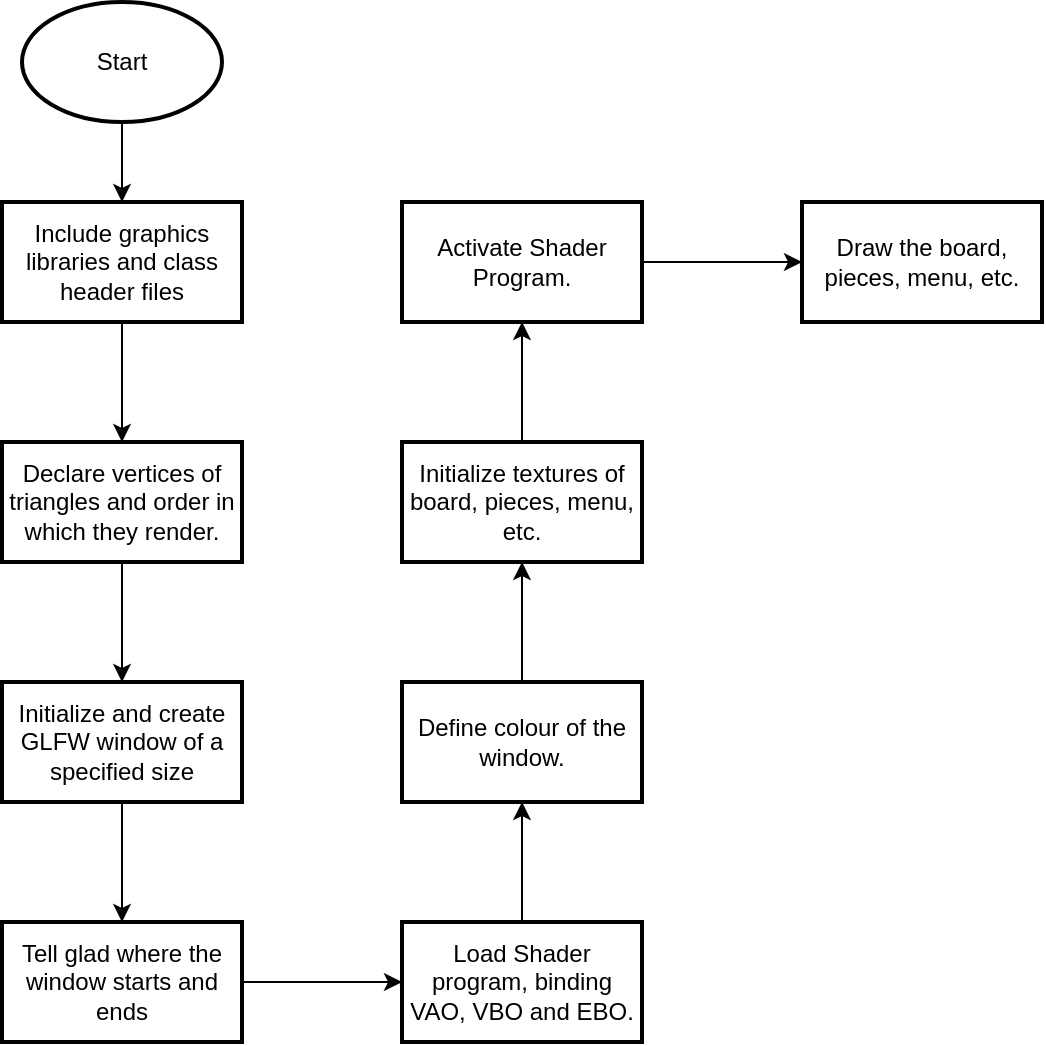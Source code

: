 <mxfile version="16.6.4" type="device"><diagram id="C5RBs43oDa-KdzZeNtuy" name="Page-1"><mxGraphModel dx="942" dy="614" grid="1" gridSize="10" guides="1" tooltips="1" connect="1" arrows="1" fold="1" page="1" pageScale="1" pageWidth="827" pageHeight="1169" math="0" shadow="0"><root><mxCell id="WIyWlLk6GJQsqaUBKTNV-0"/><mxCell id="WIyWlLk6GJQsqaUBKTNV-1" parent="WIyWlLk6GJQsqaUBKTNV-0"/><mxCell id="lKbYDPFfaxCZSBhEsS-b-4" value="" style="edgeStyle=orthogonalEdgeStyle;rounded=0;orthogonalLoop=1;jettySize=auto;html=1;" edge="1" parent="WIyWlLk6GJQsqaUBKTNV-1" source="lKbYDPFfaxCZSBhEsS-b-1" target="lKbYDPFfaxCZSBhEsS-b-3"><mxGeometry relative="1" as="geometry"/></mxCell><mxCell id="lKbYDPFfaxCZSBhEsS-b-1" value="Start" style="strokeWidth=2;html=1;shape=mxgraph.flowchart.start_1;whiteSpace=wrap;" vertex="1" parent="WIyWlLk6GJQsqaUBKTNV-1"><mxGeometry x="90" y="20" width="100" height="60" as="geometry"/></mxCell><mxCell id="lKbYDPFfaxCZSBhEsS-b-6" value="" style="edgeStyle=orthogonalEdgeStyle;rounded=0;orthogonalLoop=1;jettySize=auto;html=1;" edge="1" parent="WIyWlLk6GJQsqaUBKTNV-1" source="lKbYDPFfaxCZSBhEsS-b-3" target="lKbYDPFfaxCZSBhEsS-b-5"><mxGeometry relative="1" as="geometry"/></mxCell><mxCell id="lKbYDPFfaxCZSBhEsS-b-3" value="Include graphics libraries and class header files" style="whiteSpace=wrap;html=1;strokeWidth=2;" vertex="1" parent="WIyWlLk6GJQsqaUBKTNV-1"><mxGeometry x="80" y="120" width="120" height="60" as="geometry"/></mxCell><mxCell id="lKbYDPFfaxCZSBhEsS-b-8" value="" style="edgeStyle=orthogonalEdgeStyle;rounded=0;orthogonalLoop=1;jettySize=auto;html=1;" edge="1" parent="WIyWlLk6GJQsqaUBKTNV-1" source="lKbYDPFfaxCZSBhEsS-b-5" target="lKbYDPFfaxCZSBhEsS-b-7"><mxGeometry relative="1" as="geometry"/></mxCell><mxCell id="lKbYDPFfaxCZSBhEsS-b-5" value="Declare vertices of triangles and order in which they render." style="whiteSpace=wrap;html=1;strokeWidth=2;" vertex="1" parent="WIyWlLk6GJQsqaUBKTNV-1"><mxGeometry x="80" y="240" width="120" height="60" as="geometry"/></mxCell><mxCell id="lKbYDPFfaxCZSBhEsS-b-10" value="" style="edgeStyle=orthogonalEdgeStyle;rounded=0;orthogonalLoop=1;jettySize=auto;html=1;" edge="1" parent="WIyWlLk6GJQsqaUBKTNV-1" source="lKbYDPFfaxCZSBhEsS-b-7" target="lKbYDPFfaxCZSBhEsS-b-9"><mxGeometry relative="1" as="geometry"/></mxCell><mxCell id="lKbYDPFfaxCZSBhEsS-b-7" value="Initialize and create GLFW window of a specified size" style="whiteSpace=wrap;html=1;strokeWidth=2;" vertex="1" parent="WIyWlLk6GJQsqaUBKTNV-1"><mxGeometry x="80" y="360" width="120" height="60" as="geometry"/></mxCell><mxCell id="lKbYDPFfaxCZSBhEsS-b-12" value="" style="edgeStyle=orthogonalEdgeStyle;rounded=0;orthogonalLoop=1;jettySize=auto;html=1;" edge="1" parent="WIyWlLk6GJQsqaUBKTNV-1" source="lKbYDPFfaxCZSBhEsS-b-9" target="lKbYDPFfaxCZSBhEsS-b-11"><mxGeometry relative="1" as="geometry"/></mxCell><mxCell id="lKbYDPFfaxCZSBhEsS-b-9" value="Tell glad where the window starts and ends" style="whiteSpace=wrap;html=1;strokeWidth=2;" vertex="1" parent="WIyWlLk6GJQsqaUBKTNV-1"><mxGeometry x="80" y="480" width="120" height="60" as="geometry"/></mxCell><mxCell id="lKbYDPFfaxCZSBhEsS-b-14" value="" style="edgeStyle=orthogonalEdgeStyle;rounded=0;orthogonalLoop=1;jettySize=auto;html=1;" edge="1" parent="WIyWlLk6GJQsqaUBKTNV-1" source="lKbYDPFfaxCZSBhEsS-b-11" target="lKbYDPFfaxCZSBhEsS-b-13"><mxGeometry relative="1" as="geometry"/></mxCell><mxCell id="lKbYDPFfaxCZSBhEsS-b-11" value="Load Shader program, binding VAO, VBO and EBO." style="whiteSpace=wrap;html=1;strokeWidth=2;" vertex="1" parent="WIyWlLk6GJQsqaUBKTNV-1"><mxGeometry x="280" y="480" width="120" height="60" as="geometry"/></mxCell><mxCell id="lKbYDPFfaxCZSBhEsS-b-16" value="" style="edgeStyle=orthogonalEdgeStyle;rounded=0;orthogonalLoop=1;jettySize=auto;html=1;" edge="1" parent="WIyWlLk6GJQsqaUBKTNV-1" source="lKbYDPFfaxCZSBhEsS-b-13" target="lKbYDPFfaxCZSBhEsS-b-15"><mxGeometry relative="1" as="geometry"/></mxCell><mxCell id="lKbYDPFfaxCZSBhEsS-b-13" value="Define colour of the window." style="whiteSpace=wrap;html=1;strokeWidth=2;" vertex="1" parent="WIyWlLk6GJQsqaUBKTNV-1"><mxGeometry x="280" y="360" width="120" height="60" as="geometry"/></mxCell><mxCell id="lKbYDPFfaxCZSBhEsS-b-18" value="" style="edgeStyle=orthogonalEdgeStyle;rounded=0;orthogonalLoop=1;jettySize=auto;html=1;" edge="1" parent="WIyWlLk6GJQsqaUBKTNV-1" source="lKbYDPFfaxCZSBhEsS-b-15" target="lKbYDPFfaxCZSBhEsS-b-17"><mxGeometry relative="1" as="geometry"/></mxCell><mxCell id="lKbYDPFfaxCZSBhEsS-b-15" value="Initialize textures of board, pieces, menu, etc." style="whiteSpace=wrap;html=1;strokeWidth=2;" vertex="1" parent="WIyWlLk6GJQsqaUBKTNV-1"><mxGeometry x="280" y="240" width="120" height="60" as="geometry"/></mxCell><mxCell id="lKbYDPFfaxCZSBhEsS-b-20" value="" style="edgeStyle=orthogonalEdgeStyle;rounded=0;orthogonalLoop=1;jettySize=auto;html=1;" edge="1" parent="WIyWlLk6GJQsqaUBKTNV-1" source="lKbYDPFfaxCZSBhEsS-b-17" target="lKbYDPFfaxCZSBhEsS-b-19"><mxGeometry relative="1" as="geometry"/></mxCell><mxCell id="lKbYDPFfaxCZSBhEsS-b-17" value="Activate Shader Program." style="whiteSpace=wrap;html=1;strokeWidth=2;" vertex="1" parent="WIyWlLk6GJQsqaUBKTNV-1"><mxGeometry x="280" y="120" width="120" height="60" as="geometry"/></mxCell><mxCell id="lKbYDPFfaxCZSBhEsS-b-19" value="Draw the board, pieces, menu, etc." style="whiteSpace=wrap;html=1;strokeWidth=2;" vertex="1" parent="WIyWlLk6GJQsqaUBKTNV-1"><mxGeometry x="480" y="120" width="120" height="60" as="geometry"/></mxCell></root></mxGraphModel></diagram></mxfile>